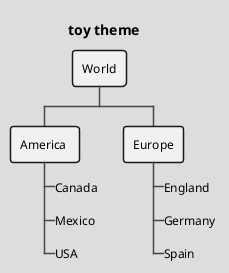 ' Do not edit
' Theme Gallery
' autogenerated by script
'
@startwbs
!theme toy
title toy theme
* World
** America 
***_ Canada 
***_ Mexico
***_ USA
** Europe
***_  England
***_  Germany
***_  Spain
@endwbs
